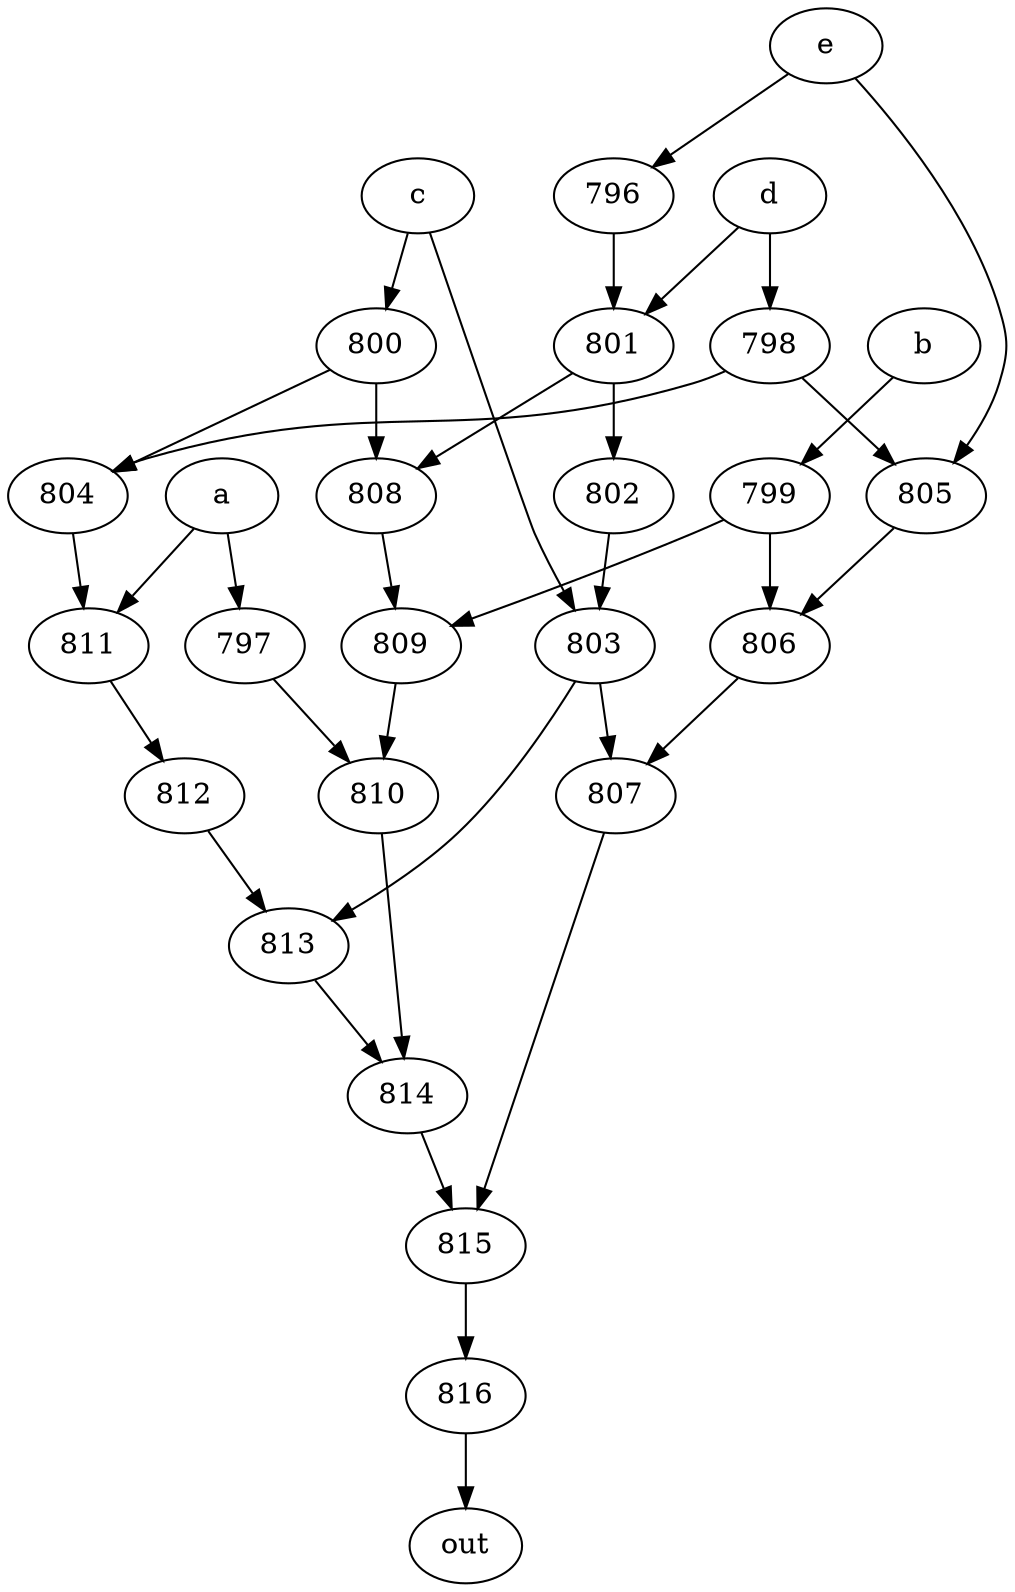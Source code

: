 strict digraph "" {
	816 -> out;
	a -> 797;
	a -> 811;
	797 -> 810;
	811 -> 812;
	810 -> 814;
	812 -> 813;
	b -> 799;
	799 -> 806;
	799 -> 809;
	806 -> 807;
	809 -> 810;
	c -> 800;
	c -> 803;
	800 -> 804;
	800 -> 808;
	803 -> 807;
	803 -> 813;
	804 -> 811;
	808 -> 809;
	807 -> 815;
	813 -> 814;
	d -> 798;
	d -> 801;
	798 -> 804;
	798 -> 805;
	801 -> 808;
	801 -> 802;
	805 -> 806;
	802 -> 803;
	e -> 805;
	e -> 796;
	796 -> 801;
	814 -> 815;
	815 -> 816;
}
